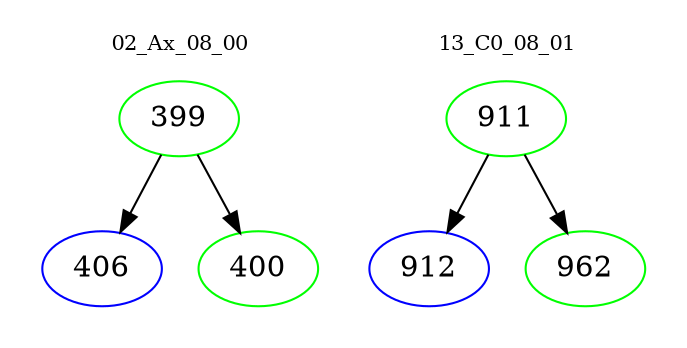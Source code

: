 digraph{
subgraph cluster_0 {
color = white
label = "02_Ax_08_00";
fontsize=10;
T0_399 [label="399", color="green"]
T0_399 -> T0_406 [color="black"]
T0_406 [label="406", color="blue"]
T0_399 -> T0_400 [color="black"]
T0_400 [label="400", color="green"]
}
subgraph cluster_1 {
color = white
label = "13_C0_08_01";
fontsize=10;
T1_911 [label="911", color="green"]
T1_911 -> T1_912 [color="black"]
T1_912 [label="912", color="blue"]
T1_911 -> T1_962 [color="black"]
T1_962 [label="962", color="green"]
}
}
